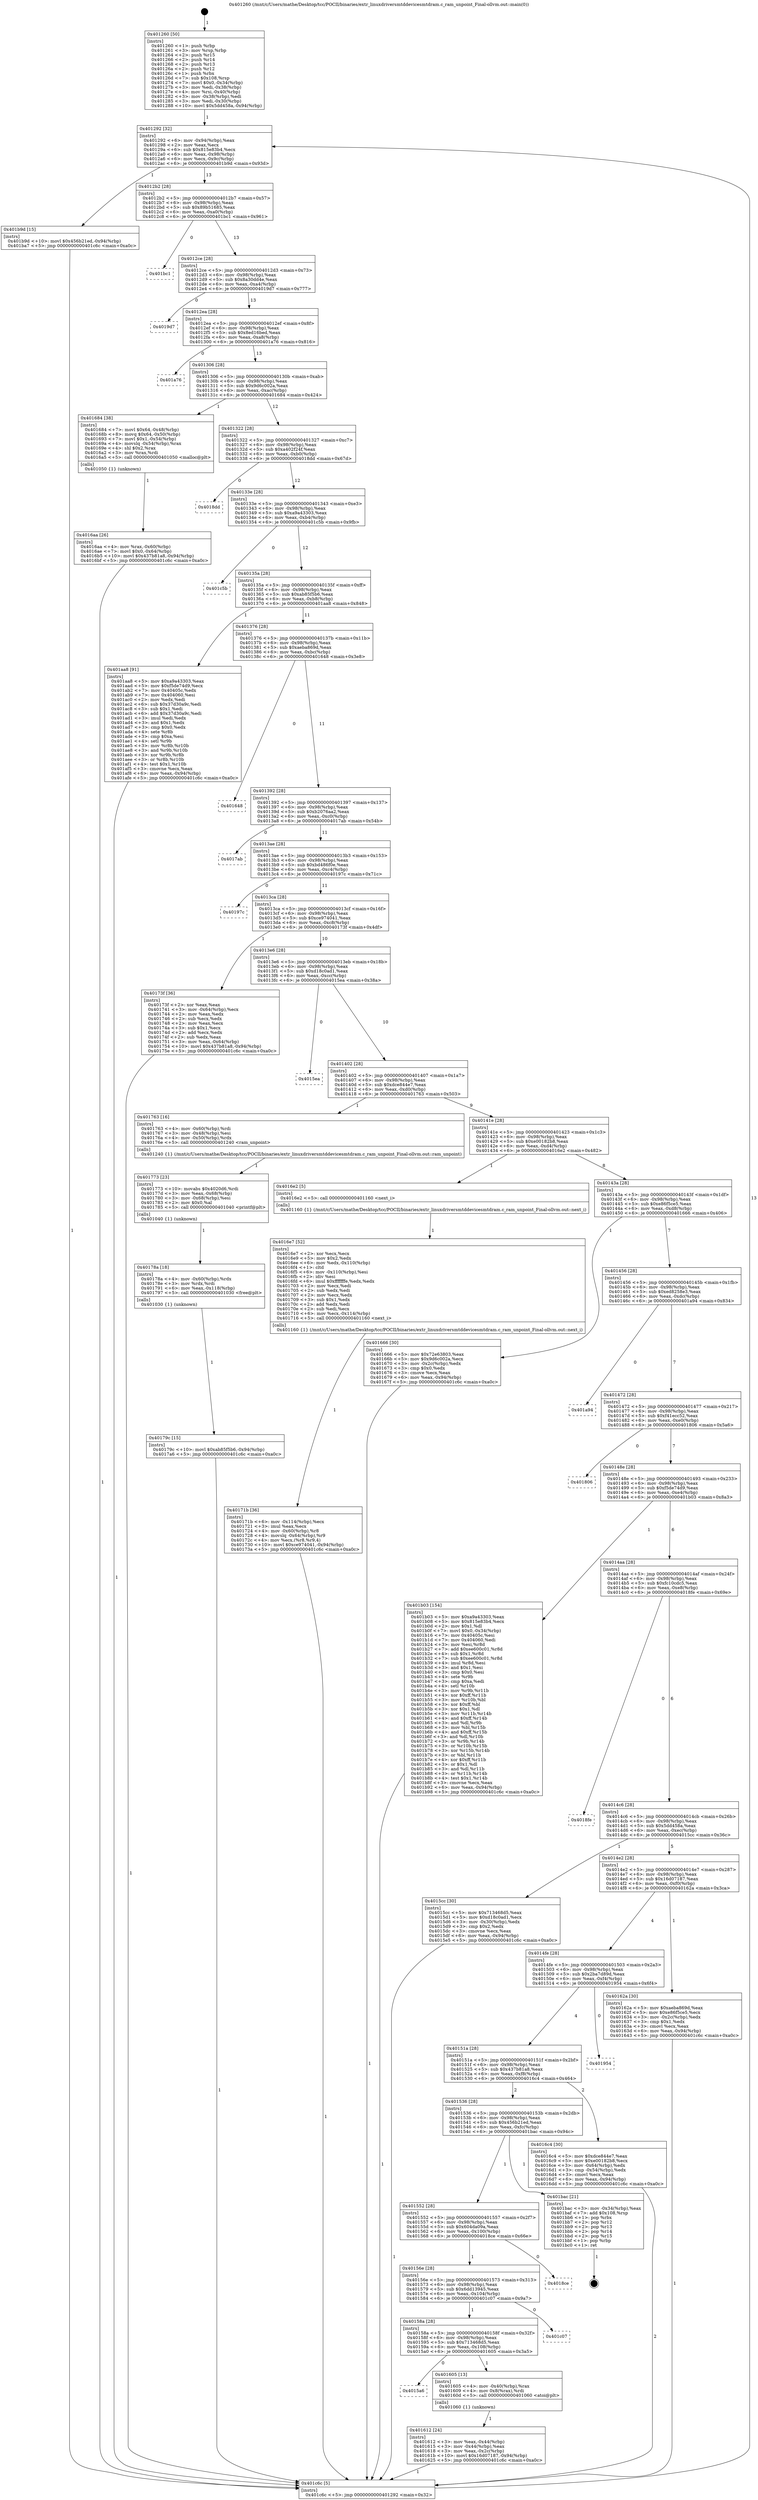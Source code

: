 digraph "0x401260" {
  label = "0x401260 (/mnt/c/Users/mathe/Desktop/tcc/POCII/binaries/extr_linuxdriversmtddevicesmtdram.c_ram_unpoint_Final-ollvm.out::main(0))"
  labelloc = "t"
  node[shape=record]

  Entry [label="",width=0.3,height=0.3,shape=circle,fillcolor=black,style=filled]
  "0x401292" [label="{
     0x401292 [32]\l
     | [instrs]\l
     &nbsp;&nbsp;0x401292 \<+6\>: mov -0x94(%rbp),%eax\l
     &nbsp;&nbsp;0x401298 \<+2\>: mov %eax,%ecx\l
     &nbsp;&nbsp;0x40129a \<+6\>: sub $0x815e83b4,%ecx\l
     &nbsp;&nbsp;0x4012a0 \<+6\>: mov %eax,-0x98(%rbp)\l
     &nbsp;&nbsp;0x4012a6 \<+6\>: mov %ecx,-0x9c(%rbp)\l
     &nbsp;&nbsp;0x4012ac \<+6\>: je 0000000000401b9d \<main+0x93d\>\l
  }"]
  "0x401b9d" [label="{
     0x401b9d [15]\l
     | [instrs]\l
     &nbsp;&nbsp;0x401b9d \<+10\>: movl $0x456b21ed,-0x94(%rbp)\l
     &nbsp;&nbsp;0x401ba7 \<+5\>: jmp 0000000000401c6c \<main+0xa0c\>\l
  }"]
  "0x4012b2" [label="{
     0x4012b2 [28]\l
     | [instrs]\l
     &nbsp;&nbsp;0x4012b2 \<+5\>: jmp 00000000004012b7 \<main+0x57\>\l
     &nbsp;&nbsp;0x4012b7 \<+6\>: mov -0x98(%rbp),%eax\l
     &nbsp;&nbsp;0x4012bd \<+5\>: sub $0x89b51685,%eax\l
     &nbsp;&nbsp;0x4012c2 \<+6\>: mov %eax,-0xa0(%rbp)\l
     &nbsp;&nbsp;0x4012c8 \<+6\>: je 0000000000401bc1 \<main+0x961\>\l
  }"]
  Exit [label="",width=0.3,height=0.3,shape=circle,fillcolor=black,style=filled,peripheries=2]
  "0x401bc1" [label="{
     0x401bc1\l
  }", style=dashed]
  "0x4012ce" [label="{
     0x4012ce [28]\l
     | [instrs]\l
     &nbsp;&nbsp;0x4012ce \<+5\>: jmp 00000000004012d3 \<main+0x73\>\l
     &nbsp;&nbsp;0x4012d3 \<+6\>: mov -0x98(%rbp),%eax\l
     &nbsp;&nbsp;0x4012d9 \<+5\>: sub $0x8a30dd4e,%eax\l
     &nbsp;&nbsp;0x4012de \<+6\>: mov %eax,-0xa4(%rbp)\l
     &nbsp;&nbsp;0x4012e4 \<+6\>: je 00000000004019d7 \<main+0x777\>\l
  }"]
  "0x40179c" [label="{
     0x40179c [15]\l
     | [instrs]\l
     &nbsp;&nbsp;0x40179c \<+10\>: movl $0xab85f5b6,-0x94(%rbp)\l
     &nbsp;&nbsp;0x4017a6 \<+5\>: jmp 0000000000401c6c \<main+0xa0c\>\l
  }"]
  "0x4019d7" [label="{
     0x4019d7\l
  }", style=dashed]
  "0x4012ea" [label="{
     0x4012ea [28]\l
     | [instrs]\l
     &nbsp;&nbsp;0x4012ea \<+5\>: jmp 00000000004012ef \<main+0x8f\>\l
     &nbsp;&nbsp;0x4012ef \<+6\>: mov -0x98(%rbp),%eax\l
     &nbsp;&nbsp;0x4012f5 \<+5\>: sub $0x8ed16bed,%eax\l
     &nbsp;&nbsp;0x4012fa \<+6\>: mov %eax,-0xa8(%rbp)\l
     &nbsp;&nbsp;0x401300 \<+6\>: je 0000000000401a76 \<main+0x816\>\l
  }"]
  "0x40178a" [label="{
     0x40178a [18]\l
     | [instrs]\l
     &nbsp;&nbsp;0x40178a \<+4\>: mov -0x60(%rbp),%rdx\l
     &nbsp;&nbsp;0x40178e \<+3\>: mov %rdx,%rdi\l
     &nbsp;&nbsp;0x401791 \<+6\>: mov %eax,-0x118(%rbp)\l
     &nbsp;&nbsp;0x401797 \<+5\>: call 0000000000401030 \<free@plt\>\l
     | [calls]\l
     &nbsp;&nbsp;0x401030 \{1\} (unknown)\l
  }"]
  "0x401a76" [label="{
     0x401a76\l
  }", style=dashed]
  "0x401306" [label="{
     0x401306 [28]\l
     | [instrs]\l
     &nbsp;&nbsp;0x401306 \<+5\>: jmp 000000000040130b \<main+0xab\>\l
     &nbsp;&nbsp;0x40130b \<+6\>: mov -0x98(%rbp),%eax\l
     &nbsp;&nbsp;0x401311 \<+5\>: sub $0x9d6c002a,%eax\l
     &nbsp;&nbsp;0x401316 \<+6\>: mov %eax,-0xac(%rbp)\l
     &nbsp;&nbsp;0x40131c \<+6\>: je 0000000000401684 \<main+0x424\>\l
  }"]
  "0x401773" [label="{
     0x401773 [23]\l
     | [instrs]\l
     &nbsp;&nbsp;0x401773 \<+10\>: movabs $0x4020d6,%rdi\l
     &nbsp;&nbsp;0x40177d \<+3\>: mov %eax,-0x68(%rbp)\l
     &nbsp;&nbsp;0x401780 \<+3\>: mov -0x68(%rbp),%esi\l
     &nbsp;&nbsp;0x401783 \<+2\>: mov $0x0,%al\l
     &nbsp;&nbsp;0x401785 \<+5\>: call 0000000000401040 \<printf@plt\>\l
     | [calls]\l
     &nbsp;&nbsp;0x401040 \{1\} (unknown)\l
  }"]
  "0x401684" [label="{
     0x401684 [38]\l
     | [instrs]\l
     &nbsp;&nbsp;0x401684 \<+7\>: movl $0x64,-0x48(%rbp)\l
     &nbsp;&nbsp;0x40168b \<+8\>: movq $0x64,-0x50(%rbp)\l
     &nbsp;&nbsp;0x401693 \<+7\>: movl $0x1,-0x54(%rbp)\l
     &nbsp;&nbsp;0x40169a \<+4\>: movslq -0x54(%rbp),%rax\l
     &nbsp;&nbsp;0x40169e \<+4\>: shl $0x2,%rax\l
     &nbsp;&nbsp;0x4016a2 \<+3\>: mov %rax,%rdi\l
     &nbsp;&nbsp;0x4016a5 \<+5\>: call 0000000000401050 \<malloc@plt\>\l
     | [calls]\l
     &nbsp;&nbsp;0x401050 \{1\} (unknown)\l
  }"]
  "0x401322" [label="{
     0x401322 [28]\l
     | [instrs]\l
     &nbsp;&nbsp;0x401322 \<+5\>: jmp 0000000000401327 \<main+0xc7\>\l
     &nbsp;&nbsp;0x401327 \<+6\>: mov -0x98(%rbp),%eax\l
     &nbsp;&nbsp;0x40132d \<+5\>: sub $0xa402f24f,%eax\l
     &nbsp;&nbsp;0x401332 \<+6\>: mov %eax,-0xb0(%rbp)\l
     &nbsp;&nbsp;0x401338 \<+6\>: je 00000000004018dd \<main+0x67d\>\l
  }"]
  "0x40171b" [label="{
     0x40171b [36]\l
     | [instrs]\l
     &nbsp;&nbsp;0x40171b \<+6\>: mov -0x114(%rbp),%ecx\l
     &nbsp;&nbsp;0x401721 \<+3\>: imul %eax,%ecx\l
     &nbsp;&nbsp;0x401724 \<+4\>: mov -0x60(%rbp),%r8\l
     &nbsp;&nbsp;0x401728 \<+4\>: movslq -0x64(%rbp),%r9\l
     &nbsp;&nbsp;0x40172c \<+4\>: mov %ecx,(%r8,%r9,4)\l
     &nbsp;&nbsp;0x401730 \<+10\>: movl $0xce974041,-0x94(%rbp)\l
     &nbsp;&nbsp;0x40173a \<+5\>: jmp 0000000000401c6c \<main+0xa0c\>\l
  }"]
  "0x4018dd" [label="{
     0x4018dd\l
  }", style=dashed]
  "0x40133e" [label="{
     0x40133e [28]\l
     | [instrs]\l
     &nbsp;&nbsp;0x40133e \<+5\>: jmp 0000000000401343 \<main+0xe3\>\l
     &nbsp;&nbsp;0x401343 \<+6\>: mov -0x98(%rbp),%eax\l
     &nbsp;&nbsp;0x401349 \<+5\>: sub $0xa9a43303,%eax\l
     &nbsp;&nbsp;0x40134e \<+6\>: mov %eax,-0xb4(%rbp)\l
     &nbsp;&nbsp;0x401354 \<+6\>: je 0000000000401c5b \<main+0x9fb\>\l
  }"]
  "0x4016e7" [label="{
     0x4016e7 [52]\l
     | [instrs]\l
     &nbsp;&nbsp;0x4016e7 \<+2\>: xor %ecx,%ecx\l
     &nbsp;&nbsp;0x4016e9 \<+5\>: mov $0x2,%edx\l
     &nbsp;&nbsp;0x4016ee \<+6\>: mov %edx,-0x110(%rbp)\l
     &nbsp;&nbsp;0x4016f4 \<+1\>: cltd\l
     &nbsp;&nbsp;0x4016f5 \<+6\>: mov -0x110(%rbp),%esi\l
     &nbsp;&nbsp;0x4016fb \<+2\>: idiv %esi\l
     &nbsp;&nbsp;0x4016fd \<+6\>: imul $0xfffffffe,%edx,%edx\l
     &nbsp;&nbsp;0x401703 \<+2\>: mov %ecx,%edi\l
     &nbsp;&nbsp;0x401705 \<+2\>: sub %edx,%edi\l
     &nbsp;&nbsp;0x401707 \<+2\>: mov %ecx,%edx\l
     &nbsp;&nbsp;0x401709 \<+3\>: sub $0x1,%edx\l
     &nbsp;&nbsp;0x40170c \<+2\>: add %edx,%edi\l
     &nbsp;&nbsp;0x40170e \<+2\>: sub %edi,%ecx\l
     &nbsp;&nbsp;0x401710 \<+6\>: mov %ecx,-0x114(%rbp)\l
     &nbsp;&nbsp;0x401716 \<+5\>: call 0000000000401160 \<next_i\>\l
     | [calls]\l
     &nbsp;&nbsp;0x401160 \{1\} (/mnt/c/Users/mathe/Desktop/tcc/POCII/binaries/extr_linuxdriversmtddevicesmtdram.c_ram_unpoint_Final-ollvm.out::next_i)\l
  }"]
  "0x401c5b" [label="{
     0x401c5b\l
  }", style=dashed]
  "0x40135a" [label="{
     0x40135a [28]\l
     | [instrs]\l
     &nbsp;&nbsp;0x40135a \<+5\>: jmp 000000000040135f \<main+0xff\>\l
     &nbsp;&nbsp;0x40135f \<+6\>: mov -0x98(%rbp),%eax\l
     &nbsp;&nbsp;0x401365 \<+5\>: sub $0xab85f5b6,%eax\l
     &nbsp;&nbsp;0x40136a \<+6\>: mov %eax,-0xb8(%rbp)\l
     &nbsp;&nbsp;0x401370 \<+6\>: je 0000000000401aa8 \<main+0x848\>\l
  }"]
  "0x4016aa" [label="{
     0x4016aa [26]\l
     | [instrs]\l
     &nbsp;&nbsp;0x4016aa \<+4\>: mov %rax,-0x60(%rbp)\l
     &nbsp;&nbsp;0x4016ae \<+7\>: movl $0x0,-0x64(%rbp)\l
     &nbsp;&nbsp;0x4016b5 \<+10\>: movl $0x437b81a8,-0x94(%rbp)\l
     &nbsp;&nbsp;0x4016bf \<+5\>: jmp 0000000000401c6c \<main+0xa0c\>\l
  }"]
  "0x401aa8" [label="{
     0x401aa8 [91]\l
     | [instrs]\l
     &nbsp;&nbsp;0x401aa8 \<+5\>: mov $0xa9a43303,%eax\l
     &nbsp;&nbsp;0x401aad \<+5\>: mov $0xf5de74d9,%ecx\l
     &nbsp;&nbsp;0x401ab2 \<+7\>: mov 0x40405c,%edx\l
     &nbsp;&nbsp;0x401ab9 \<+7\>: mov 0x404060,%esi\l
     &nbsp;&nbsp;0x401ac0 \<+2\>: mov %edx,%edi\l
     &nbsp;&nbsp;0x401ac2 \<+6\>: sub $0x37d30a9c,%edi\l
     &nbsp;&nbsp;0x401ac8 \<+3\>: sub $0x1,%edi\l
     &nbsp;&nbsp;0x401acb \<+6\>: add $0x37d30a9c,%edi\l
     &nbsp;&nbsp;0x401ad1 \<+3\>: imul %edi,%edx\l
     &nbsp;&nbsp;0x401ad4 \<+3\>: and $0x1,%edx\l
     &nbsp;&nbsp;0x401ad7 \<+3\>: cmp $0x0,%edx\l
     &nbsp;&nbsp;0x401ada \<+4\>: sete %r8b\l
     &nbsp;&nbsp;0x401ade \<+3\>: cmp $0xa,%esi\l
     &nbsp;&nbsp;0x401ae1 \<+4\>: setl %r9b\l
     &nbsp;&nbsp;0x401ae5 \<+3\>: mov %r8b,%r10b\l
     &nbsp;&nbsp;0x401ae8 \<+3\>: and %r9b,%r10b\l
     &nbsp;&nbsp;0x401aeb \<+3\>: xor %r9b,%r8b\l
     &nbsp;&nbsp;0x401aee \<+3\>: or %r8b,%r10b\l
     &nbsp;&nbsp;0x401af1 \<+4\>: test $0x1,%r10b\l
     &nbsp;&nbsp;0x401af5 \<+3\>: cmovne %ecx,%eax\l
     &nbsp;&nbsp;0x401af8 \<+6\>: mov %eax,-0x94(%rbp)\l
     &nbsp;&nbsp;0x401afe \<+5\>: jmp 0000000000401c6c \<main+0xa0c\>\l
  }"]
  "0x401376" [label="{
     0x401376 [28]\l
     | [instrs]\l
     &nbsp;&nbsp;0x401376 \<+5\>: jmp 000000000040137b \<main+0x11b\>\l
     &nbsp;&nbsp;0x40137b \<+6\>: mov -0x98(%rbp),%eax\l
     &nbsp;&nbsp;0x401381 \<+5\>: sub $0xaeba869d,%eax\l
     &nbsp;&nbsp;0x401386 \<+6\>: mov %eax,-0xbc(%rbp)\l
     &nbsp;&nbsp;0x40138c \<+6\>: je 0000000000401648 \<main+0x3e8\>\l
  }"]
  "0x401612" [label="{
     0x401612 [24]\l
     | [instrs]\l
     &nbsp;&nbsp;0x401612 \<+3\>: mov %eax,-0x44(%rbp)\l
     &nbsp;&nbsp;0x401615 \<+3\>: mov -0x44(%rbp),%eax\l
     &nbsp;&nbsp;0x401618 \<+3\>: mov %eax,-0x2c(%rbp)\l
     &nbsp;&nbsp;0x40161b \<+10\>: movl $0x16d07187,-0x94(%rbp)\l
     &nbsp;&nbsp;0x401625 \<+5\>: jmp 0000000000401c6c \<main+0xa0c\>\l
  }"]
  "0x401648" [label="{
     0x401648\l
  }", style=dashed]
  "0x401392" [label="{
     0x401392 [28]\l
     | [instrs]\l
     &nbsp;&nbsp;0x401392 \<+5\>: jmp 0000000000401397 \<main+0x137\>\l
     &nbsp;&nbsp;0x401397 \<+6\>: mov -0x98(%rbp),%eax\l
     &nbsp;&nbsp;0x40139d \<+5\>: sub $0xb2076aa2,%eax\l
     &nbsp;&nbsp;0x4013a2 \<+6\>: mov %eax,-0xc0(%rbp)\l
     &nbsp;&nbsp;0x4013a8 \<+6\>: je 00000000004017ab \<main+0x54b\>\l
  }"]
  "0x4015a6" [label="{
     0x4015a6\l
  }", style=dashed]
  "0x4017ab" [label="{
     0x4017ab\l
  }", style=dashed]
  "0x4013ae" [label="{
     0x4013ae [28]\l
     | [instrs]\l
     &nbsp;&nbsp;0x4013ae \<+5\>: jmp 00000000004013b3 \<main+0x153\>\l
     &nbsp;&nbsp;0x4013b3 \<+6\>: mov -0x98(%rbp),%eax\l
     &nbsp;&nbsp;0x4013b9 \<+5\>: sub $0xbd486f0e,%eax\l
     &nbsp;&nbsp;0x4013be \<+6\>: mov %eax,-0xc4(%rbp)\l
     &nbsp;&nbsp;0x4013c4 \<+6\>: je 000000000040197c \<main+0x71c\>\l
  }"]
  "0x401605" [label="{
     0x401605 [13]\l
     | [instrs]\l
     &nbsp;&nbsp;0x401605 \<+4\>: mov -0x40(%rbp),%rax\l
     &nbsp;&nbsp;0x401609 \<+4\>: mov 0x8(%rax),%rdi\l
     &nbsp;&nbsp;0x40160d \<+5\>: call 0000000000401060 \<atoi@plt\>\l
     | [calls]\l
     &nbsp;&nbsp;0x401060 \{1\} (unknown)\l
  }"]
  "0x40197c" [label="{
     0x40197c\l
  }", style=dashed]
  "0x4013ca" [label="{
     0x4013ca [28]\l
     | [instrs]\l
     &nbsp;&nbsp;0x4013ca \<+5\>: jmp 00000000004013cf \<main+0x16f\>\l
     &nbsp;&nbsp;0x4013cf \<+6\>: mov -0x98(%rbp),%eax\l
     &nbsp;&nbsp;0x4013d5 \<+5\>: sub $0xce974041,%eax\l
     &nbsp;&nbsp;0x4013da \<+6\>: mov %eax,-0xc8(%rbp)\l
     &nbsp;&nbsp;0x4013e0 \<+6\>: je 000000000040173f \<main+0x4df\>\l
  }"]
  "0x40158a" [label="{
     0x40158a [28]\l
     | [instrs]\l
     &nbsp;&nbsp;0x40158a \<+5\>: jmp 000000000040158f \<main+0x32f\>\l
     &nbsp;&nbsp;0x40158f \<+6\>: mov -0x98(%rbp),%eax\l
     &nbsp;&nbsp;0x401595 \<+5\>: sub $0x713468d5,%eax\l
     &nbsp;&nbsp;0x40159a \<+6\>: mov %eax,-0x108(%rbp)\l
     &nbsp;&nbsp;0x4015a0 \<+6\>: je 0000000000401605 \<main+0x3a5\>\l
  }"]
  "0x40173f" [label="{
     0x40173f [36]\l
     | [instrs]\l
     &nbsp;&nbsp;0x40173f \<+2\>: xor %eax,%eax\l
     &nbsp;&nbsp;0x401741 \<+3\>: mov -0x64(%rbp),%ecx\l
     &nbsp;&nbsp;0x401744 \<+2\>: mov %eax,%edx\l
     &nbsp;&nbsp;0x401746 \<+2\>: sub %ecx,%edx\l
     &nbsp;&nbsp;0x401748 \<+2\>: mov %eax,%ecx\l
     &nbsp;&nbsp;0x40174a \<+3\>: sub $0x1,%ecx\l
     &nbsp;&nbsp;0x40174d \<+2\>: add %ecx,%edx\l
     &nbsp;&nbsp;0x40174f \<+2\>: sub %edx,%eax\l
     &nbsp;&nbsp;0x401751 \<+3\>: mov %eax,-0x64(%rbp)\l
     &nbsp;&nbsp;0x401754 \<+10\>: movl $0x437b81a8,-0x94(%rbp)\l
     &nbsp;&nbsp;0x40175e \<+5\>: jmp 0000000000401c6c \<main+0xa0c\>\l
  }"]
  "0x4013e6" [label="{
     0x4013e6 [28]\l
     | [instrs]\l
     &nbsp;&nbsp;0x4013e6 \<+5\>: jmp 00000000004013eb \<main+0x18b\>\l
     &nbsp;&nbsp;0x4013eb \<+6\>: mov -0x98(%rbp),%eax\l
     &nbsp;&nbsp;0x4013f1 \<+5\>: sub $0xd18c0ad1,%eax\l
     &nbsp;&nbsp;0x4013f6 \<+6\>: mov %eax,-0xcc(%rbp)\l
     &nbsp;&nbsp;0x4013fc \<+6\>: je 00000000004015ea \<main+0x38a\>\l
  }"]
  "0x401c07" [label="{
     0x401c07\l
  }", style=dashed]
  "0x4015ea" [label="{
     0x4015ea\l
  }", style=dashed]
  "0x401402" [label="{
     0x401402 [28]\l
     | [instrs]\l
     &nbsp;&nbsp;0x401402 \<+5\>: jmp 0000000000401407 \<main+0x1a7\>\l
     &nbsp;&nbsp;0x401407 \<+6\>: mov -0x98(%rbp),%eax\l
     &nbsp;&nbsp;0x40140d \<+5\>: sub $0xdce844e7,%eax\l
     &nbsp;&nbsp;0x401412 \<+6\>: mov %eax,-0xd0(%rbp)\l
     &nbsp;&nbsp;0x401418 \<+6\>: je 0000000000401763 \<main+0x503\>\l
  }"]
  "0x40156e" [label="{
     0x40156e [28]\l
     | [instrs]\l
     &nbsp;&nbsp;0x40156e \<+5\>: jmp 0000000000401573 \<main+0x313\>\l
     &nbsp;&nbsp;0x401573 \<+6\>: mov -0x98(%rbp),%eax\l
     &nbsp;&nbsp;0x401579 \<+5\>: sub $0x6dd13945,%eax\l
     &nbsp;&nbsp;0x40157e \<+6\>: mov %eax,-0x104(%rbp)\l
     &nbsp;&nbsp;0x401584 \<+6\>: je 0000000000401c07 \<main+0x9a7\>\l
  }"]
  "0x401763" [label="{
     0x401763 [16]\l
     | [instrs]\l
     &nbsp;&nbsp;0x401763 \<+4\>: mov -0x60(%rbp),%rdi\l
     &nbsp;&nbsp;0x401767 \<+3\>: mov -0x48(%rbp),%esi\l
     &nbsp;&nbsp;0x40176a \<+4\>: mov -0x50(%rbp),%rdx\l
     &nbsp;&nbsp;0x40176e \<+5\>: call 0000000000401240 \<ram_unpoint\>\l
     | [calls]\l
     &nbsp;&nbsp;0x401240 \{1\} (/mnt/c/Users/mathe/Desktop/tcc/POCII/binaries/extr_linuxdriversmtddevicesmtdram.c_ram_unpoint_Final-ollvm.out::ram_unpoint)\l
  }"]
  "0x40141e" [label="{
     0x40141e [28]\l
     | [instrs]\l
     &nbsp;&nbsp;0x40141e \<+5\>: jmp 0000000000401423 \<main+0x1c3\>\l
     &nbsp;&nbsp;0x401423 \<+6\>: mov -0x98(%rbp),%eax\l
     &nbsp;&nbsp;0x401429 \<+5\>: sub $0xe00182b8,%eax\l
     &nbsp;&nbsp;0x40142e \<+6\>: mov %eax,-0xd4(%rbp)\l
     &nbsp;&nbsp;0x401434 \<+6\>: je 00000000004016e2 \<main+0x482\>\l
  }"]
  "0x4018ce" [label="{
     0x4018ce\l
  }", style=dashed]
  "0x4016e2" [label="{
     0x4016e2 [5]\l
     | [instrs]\l
     &nbsp;&nbsp;0x4016e2 \<+5\>: call 0000000000401160 \<next_i\>\l
     | [calls]\l
     &nbsp;&nbsp;0x401160 \{1\} (/mnt/c/Users/mathe/Desktop/tcc/POCII/binaries/extr_linuxdriversmtddevicesmtdram.c_ram_unpoint_Final-ollvm.out::next_i)\l
  }"]
  "0x40143a" [label="{
     0x40143a [28]\l
     | [instrs]\l
     &nbsp;&nbsp;0x40143a \<+5\>: jmp 000000000040143f \<main+0x1df\>\l
     &nbsp;&nbsp;0x40143f \<+6\>: mov -0x98(%rbp),%eax\l
     &nbsp;&nbsp;0x401445 \<+5\>: sub $0xe86f5ce5,%eax\l
     &nbsp;&nbsp;0x40144a \<+6\>: mov %eax,-0xd8(%rbp)\l
     &nbsp;&nbsp;0x401450 \<+6\>: je 0000000000401666 \<main+0x406\>\l
  }"]
  "0x401552" [label="{
     0x401552 [28]\l
     | [instrs]\l
     &nbsp;&nbsp;0x401552 \<+5\>: jmp 0000000000401557 \<main+0x2f7\>\l
     &nbsp;&nbsp;0x401557 \<+6\>: mov -0x98(%rbp),%eax\l
     &nbsp;&nbsp;0x40155d \<+5\>: sub $0x604da09a,%eax\l
     &nbsp;&nbsp;0x401562 \<+6\>: mov %eax,-0x100(%rbp)\l
     &nbsp;&nbsp;0x401568 \<+6\>: je 00000000004018ce \<main+0x66e\>\l
  }"]
  "0x401666" [label="{
     0x401666 [30]\l
     | [instrs]\l
     &nbsp;&nbsp;0x401666 \<+5\>: mov $0x72e63803,%eax\l
     &nbsp;&nbsp;0x40166b \<+5\>: mov $0x9d6c002a,%ecx\l
     &nbsp;&nbsp;0x401670 \<+3\>: mov -0x2c(%rbp),%edx\l
     &nbsp;&nbsp;0x401673 \<+3\>: cmp $0x0,%edx\l
     &nbsp;&nbsp;0x401676 \<+3\>: cmove %ecx,%eax\l
     &nbsp;&nbsp;0x401679 \<+6\>: mov %eax,-0x94(%rbp)\l
     &nbsp;&nbsp;0x40167f \<+5\>: jmp 0000000000401c6c \<main+0xa0c\>\l
  }"]
  "0x401456" [label="{
     0x401456 [28]\l
     | [instrs]\l
     &nbsp;&nbsp;0x401456 \<+5\>: jmp 000000000040145b \<main+0x1fb\>\l
     &nbsp;&nbsp;0x40145b \<+6\>: mov -0x98(%rbp),%eax\l
     &nbsp;&nbsp;0x401461 \<+5\>: sub $0xed8258e3,%eax\l
     &nbsp;&nbsp;0x401466 \<+6\>: mov %eax,-0xdc(%rbp)\l
     &nbsp;&nbsp;0x40146c \<+6\>: je 0000000000401a94 \<main+0x834\>\l
  }"]
  "0x401bac" [label="{
     0x401bac [21]\l
     | [instrs]\l
     &nbsp;&nbsp;0x401bac \<+3\>: mov -0x34(%rbp),%eax\l
     &nbsp;&nbsp;0x401baf \<+7\>: add $0x108,%rsp\l
     &nbsp;&nbsp;0x401bb6 \<+1\>: pop %rbx\l
     &nbsp;&nbsp;0x401bb7 \<+2\>: pop %r12\l
     &nbsp;&nbsp;0x401bb9 \<+2\>: pop %r13\l
     &nbsp;&nbsp;0x401bbb \<+2\>: pop %r14\l
     &nbsp;&nbsp;0x401bbd \<+2\>: pop %r15\l
     &nbsp;&nbsp;0x401bbf \<+1\>: pop %rbp\l
     &nbsp;&nbsp;0x401bc0 \<+1\>: ret\l
  }"]
  "0x401a94" [label="{
     0x401a94\l
  }", style=dashed]
  "0x401472" [label="{
     0x401472 [28]\l
     | [instrs]\l
     &nbsp;&nbsp;0x401472 \<+5\>: jmp 0000000000401477 \<main+0x217\>\l
     &nbsp;&nbsp;0x401477 \<+6\>: mov -0x98(%rbp),%eax\l
     &nbsp;&nbsp;0x40147d \<+5\>: sub $0xf41ecc52,%eax\l
     &nbsp;&nbsp;0x401482 \<+6\>: mov %eax,-0xe0(%rbp)\l
     &nbsp;&nbsp;0x401488 \<+6\>: je 0000000000401806 \<main+0x5a6\>\l
  }"]
  "0x401536" [label="{
     0x401536 [28]\l
     | [instrs]\l
     &nbsp;&nbsp;0x401536 \<+5\>: jmp 000000000040153b \<main+0x2db\>\l
     &nbsp;&nbsp;0x40153b \<+6\>: mov -0x98(%rbp),%eax\l
     &nbsp;&nbsp;0x401541 \<+5\>: sub $0x456b21ed,%eax\l
     &nbsp;&nbsp;0x401546 \<+6\>: mov %eax,-0xfc(%rbp)\l
     &nbsp;&nbsp;0x40154c \<+6\>: je 0000000000401bac \<main+0x94c\>\l
  }"]
  "0x401806" [label="{
     0x401806\l
  }", style=dashed]
  "0x40148e" [label="{
     0x40148e [28]\l
     | [instrs]\l
     &nbsp;&nbsp;0x40148e \<+5\>: jmp 0000000000401493 \<main+0x233\>\l
     &nbsp;&nbsp;0x401493 \<+6\>: mov -0x98(%rbp),%eax\l
     &nbsp;&nbsp;0x401499 \<+5\>: sub $0xf5de74d9,%eax\l
     &nbsp;&nbsp;0x40149e \<+6\>: mov %eax,-0xe4(%rbp)\l
     &nbsp;&nbsp;0x4014a4 \<+6\>: je 0000000000401b03 \<main+0x8a3\>\l
  }"]
  "0x4016c4" [label="{
     0x4016c4 [30]\l
     | [instrs]\l
     &nbsp;&nbsp;0x4016c4 \<+5\>: mov $0xdce844e7,%eax\l
     &nbsp;&nbsp;0x4016c9 \<+5\>: mov $0xe00182b8,%ecx\l
     &nbsp;&nbsp;0x4016ce \<+3\>: mov -0x64(%rbp),%edx\l
     &nbsp;&nbsp;0x4016d1 \<+3\>: cmp -0x54(%rbp),%edx\l
     &nbsp;&nbsp;0x4016d4 \<+3\>: cmovl %ecx,%eax\l
     &nbsp;&nbsp;0x4016d7 \<+6\>: mov %eax,-0x94(%rbp)\l
     &nbsp;&nbsp;0x4016dd \<+5\>: jmp 0000000000401c6c \<main+0xa0c\>\l
  }"]
  "0x401b03" [label="{
     0x401b03 [154]\l
     | [instrs]\l
     &nbsp;&nbsp;0x401b03 \<+5\>: mov $0xa9a43303,%eax\l
     &nbsp;&nbsp;0x401b08 \<+5\>: mov $0x815e83b4,%ecx\l
     &nbsp;&nbsp;0x401b0d \<+2\>: mov $0x1,%dl\l
     &nbsp;&nbsp;0x401b0f \<+7\>: movl $0x0,-0x34(%rbp)\l
     &nbsp;&nbsp;0x401b16 \<+7\>: mov 0x40405c,%esi\l
     &nbsp;&nbsp;0x401b1d \<+7\>: mov 0x404060,%edi\l
     &nbsp;&nbsp;0x401b24 \<+3\>: mov %esi,%r8d\l
     &nbsp;&nbsp;0x401b27 \<+7\>: add $0xee600c01,%r8d\l
     &nbsp;&nbsp;0x401b2e \<+4\>: sub $0x1,%r8d\l
     &nbsp;&nbsp;0x401b32 \<+7\>: sub $0xee600c01,%r8d\l
     &nbsp;&nbsp;0x401b39 \<+4\>: imul %r8d,%esi\l
     &nbsp;&nbsp;0x401b3d \<+3\>: and $0x1,%esi\l
     &nbsp;&nbsp;0x401b40 \<+3\>: cmp $0x0,%esi\l
     &nbsp;&nbsp;0x401b43 \<+4\>: sete %r9b\l
     &nbsp;&nbsp;0x401b47 \<+3\>: cmp $0xa,%edi\l
     &nbsp;&nbsp;0x401b4a \<+4\>: setl %r10b\l
     &nbsp;&nbsp;0x401b4e \<+3\>: mov %r9b,%r11b\l
     &nbsp;&nbsp;0x401b51 \<+4\>: xor $0xff,%r11b\l
     &nbsp;&nbsp;0x401b55 \<+3\>: mov %r10b,%bl\l
     &nbsp;&nbsp;0x401b58 \<+3\>: xor $0xff,%bl\l
     &nbsp;&nbsp;0x401b5b \<+3\>: xor $0x1,%dl\l
     &nbsp;&nbsp;0x401b5e \<+3\>: mov %r11b,%r14b\l
     &nbsp;&nbsp;0x401b61 \<+4\>: and $0xff,%r14b\l
     &nbsp;&nbsp;0x401b65 \<+3\>: and %dl,%r9b\l
     &nbsp;&nbsp;0x401b68 \<+3\>: mov %bl,%r15b\l
     &nbsp;&nbsp;0x401b6b \<+4\>: and $0xff,%r15b\l
     &nbsp;&nbsp;0x401b6f \<+3\>: and %dl,%r10b\l
     &nbsp;&nbsp;0x401b72 \<+3\>: or %r9b,%r14b\l
     &nbsp;&nbsp;0x401b75 \<+3\>: or %r10b,%r15b\l
     &nbsp;&nbsp;0x401b78 \<+3\>: xor %r15b,%r14b\l
     &nbsp;&nbsp;0x401b7b \<+3\>: or %bl,%r11b\l
     &nbsp;&nbsp;0x401b7e \<+4\>: xor $0xff,%r11b\l
     &nbsp;&nbsp;0x401b82 \<+3\>: or $0x1,%dl\l
     &nbsp;&nbsp;0x401b85 \<+3\>: and %dl,%r11b\l
     &nbsp;&nbsp;0x401b88 \<+3\>: or %r11b,%r14b\l
     &nbsp;&nbsp;0x401b8b \<+4\>: test $0x1,%r14b\l
     &nbsp;&nbsp;0x401b8f \<+3\>: cmovne %ecx,%eax\l
     &nbsp;&nbsp;0x401b92 \<+6\>: mov %eax,-0x94(%rbp)\l
     &nbsp;&nbsp;0x401b98 \<+5\>: jmp 0000000000401c6c \<main+0xa0c\>\l
  }"]
  "0x4014aa" [label="{
     0x4014aa [28]\l
     | [instrs]\l
     &nbsp;&nbsp;0x4014aa \<+5\>: jmp 00000000004014af \<main+0x24f\>\l
     &nbsp;&nbsp;0x4014af \<+6\>: mov -0x98(%rbp),%eax\l
     &nbsp;&nbsp;0x4014b5 \<+5\>: sub $0xfc10cdc5,%eax\l
     &nbsp;&nbsp;0x4014ba \<+6\>: mov %eax,-0xe8(%rbp)\l
     &nbsp;&nbsp;0x4014c0 \<+6\>: je 00000000004018fe \<main+0x69e\>\l
  }"]
  "0x40151a" [label="{
     0x40151a [28]\l
     | [instrs]\l
     &nbsp;&nbsp;0x40151a \<+5\>: jmp 000000000040151f \<main+0x2bf\>\l
     &nbsp;&nbsp;0x40151f \<+6\>: mov -0x98(%rbp),%eax\l
     &nbsp;&nbsp;0x401525 \<+5\>: sub $0x437b81a8,%eax\l
     &nbsp;&nbsp;0x40152a \<+6\>: mov %eax,-0xf8(%rbp)\l
     &nbsp;&nbsp;0x401530 \<+6\>: je 00000000004016c4 \<main+0x464\>\l
  }"]
  "0x4018fe" [label="{
     0x4018fe\l
  }", style=dashed]
  "0x4014c6" [label="{
     0x4014c6 [28]\l
     | [instrs]\l
     &nbsp;&nbsp;0x4014c6 \<+5\>: jmp 00000000004014cb \<main+0x26b\>\l
     &nbsp;&nbsp;0x4014cb \<+6\>: mov -0x98(%rbp),%eax\l
     &nbsp;&nbsp;0x4014d1 \<+5\>: sub $0x5dd458a,%eax\l
     &nbsp;&nbsp;0x4014d6 \<+6\>: mov %eax,-0xec(%rbp)\l
     &nbsp;&nbsp;0x4014dc \<+6\>: je 00000000004015cc \<main+0x36c\>\l
  }"]
  "0x401954" [label="{
     0x401954\l
  }", style=dashed]
  "0x4015cc" [label="{
     0x4015cc [30]\l
     | [instrs]\l
     &nbsp;&nbsp;0x4015cc \<+5\>: mov $0x713468d5,%eax\l
     &nbsp;&nbsp;0x4015d1 \<+5\>: mov $0xd18c0ad1,%ecx\l
     &nbsp;&nbsp;0x4015d6 \<+3\>: mov -0x30(%rbp),%edx\l
     &nbsp;&nbsp;0x4015d9 \<+3\>: cmp $0x2,%edx\l
     &nbsp;&nbsp;0x4015dc \<+3\>: cmovne %ecx,%eax\l
     &nbsp;&nbsp;0x4015df \<+6\>: mov %eax,-0x94(%rbp)\l
     &nbsp;&nbsp;0x4015e5 \<+5\>: jmp 0000000000401c6c \<main+0xa0c\>\l
  }"]
  "0x4014e2" [label="{
     0x4014e2 [28]\l
     | [instrs]\l
     &nbsp;&nbsp;0x4014e2 \<+5\>: jmp 00000000004014e7 \<main+0x287\>\l
     &nbsp;&nbsp;0x4014e7 \<+6\>: mov -0x98(%rbp),%eax\l
     &nbsp;&nbsp;0x4014ed \<+5\>: sub $0x16d07187,%eax\l
     &nbsp;&nbsp;0x4014f2 \<+6\>: mov %eax,-0xf0(%rbp)\l
     &nbsp;&nbsp;0x4014f8 \<+6\>: je 000000000040162a \<main+0x3ca\>\l
  }"]
  "0x401c6c" [label="{
     0x401c6c [5]\l
     | [instrs]\l
     &nbsp;&nbsp;0x401c6c \<+5\>: jmp 0000000000401292 \<main+0x32\>\l
  }"]
  "0x401260" [label="{
     0x401260 [50]\l
     | [instrs]\l
     &nbsp;&nbsp;0x401260 \<+1\>: push %rbp\l
     &nbsp;&nbsp;0x401261 \<+3\>: mov %rsp,%rbp\l
     &nbsp;&nbsp;0x401264 \<+2\>: push %r15\l
     &nbsp;&nbsp;0x401266 \<+2\>: push %r14\l
     &nbsp;&nbsp;0x401268 \<+2\>: push %r13\l
     &nbsp;&nbsp;0x40126a \<+2\>: push %r12\l
     &nbsp;&nbsp;0x40126c \<+1\>: push %rbx\l
     &nbsp;&nbsp;0x40126d \<+7\>: sub $0x108,%rsp\l
     &nbsp;&nbsp;0x401274 \<+7\>: movl $0x0,-0x34(%rbp)\l
     &nbsp;&nbsp;0x40127b \<+3\>: mov %edi,-0x38(%rbp)\l
     &nbsp;&nbsp;0x40127e \<+4\>: mov %rsi,-0x40(%rbp)\l
     &nbsp;&nbsp;0x401282 \<+3\>: mov -0x38(%rbp),%edi\l
     &nbsp;&nbsp;0x401285 \<+3\>: mov %edi,-0x30(%rbp)\l
     &nbsp;&nbsp;0x401288 \<+10\>: movl $0x5dd458a,-0x94(%rbp)\l
  }"]
  "0x4014fe" [label="{
     0x4014fe [28]\l
     | [instrs]\l
     &nbsp;&nbsp;0x4014fe \<+5\>: jmp 0000000000401503 \<main+0x2a3\>\l
     &nbsp;&nbsp;0x401503 \<+6\>: mov -0x98(%rbp),%eax\l
     &nbsp;&nbsp;0x401509 \<+5\>: sub $0x2ba7d89d,%eax\l
     &nbsp;&nbsp;0x40150e \<+6\>: mov %eax,-0xf4(%rbp)\l
     &nbsp;&nbsp;0x401514 \<+6\>: je 0000000000401954 \<main+0x6f4\>\l
  }"]
  "0x40162a" [label="{
     0x40162a [30]\l
     | [instrs]\l
     &nbsp;&nbsp;0x40162a \<+5\>: mov $0xaeba869d,%eax\l
     &nbsp;&nbsp;0x40162f \<+5\>: mov $0xe86f5ce5,%ecx\l
     &nbsp;&nbsp;0x401634 \<+3\>: mov -0x2c(%rbp),%edx\l
     &nbsp;&nbsp;0x401637 \<+3\>: cmp $0x1,%edx\l
     &nbsp;&nbsp;0x40163a \<+3\>: cmovl %ecx,%eax\l
     &nbsp;&nbsp;0x40163d \<+6\>: mov %eax,-0x94(%rbp)\l
     &nbsp;&nbsp;0x401643 \<+5\>: jmp 0000000000401c6c \<main+0xa0c\>\l
  }"]
  Entry -> "0x401260" [label=" 1"]
  "0x401292" -> "0x401b9d" [label=" 1"]
  "0x401292" -> "0x4012b2" [label=" 13"]
  "0x401bac" -> Exit [label=" 1"]
  "0x4012b2" -> "0x401bc1" [label=" 0"]
  "0x4012b2" -> "0x4012ce" [label=" 13"]
  "0x401b9d" -> "0x401c6c" [label=" 1"]
  "0x4012ce" -> "0x4019d7" [label=" 0"]
  "0x4012ce" -> "0x4012ea" [label=" 13"]
  "0x401b03" -> "0x401c6c" [label=" 1"]
  "0x4012ea" -> "0x401a76" [label=" 0"]
  "0x4012ea" -> "0x401306" [label=" 13"]
  "0x401aa8" -> "0x401c6c" [label=" 1"]
  "0x401306" -> "0x401684" [label=" 1"]
  "0x401306" -> "0x401322" [label=" 12"]
  "0x40179c" -> "0x401c6c" [label=" 1"]
  "0x401322" -> "0x4018dd" [label=" 0"]
  "0x401322" -> "0x40133e" [label=" 12"]
  "0x40178a" -> "0x40179c" [label=" 1"]
  "0x40133e" -> "0x401c5b" [label=" 0"]
  "0x40133e" -> "0x40135a" [label=" 12"]
  "0x401773" -> "0x40178a" [label=" 1"]
  "0x40135a" -> "0x401aa8" [label=" 1"]
  "0x40135a" -> "0x401376" [label=" 11"]
  "0x401763" -> "0x401773" [label=" 1"]
  "0x401376" -> "0x401648" [label=" 0"]
  "0x401376" -> "0x401392" [label=" 11"]
  "0x40173f" -> "0x401c6c" [label=" 1"]
  "0x401392" -> "0x4017ab" [label=" 0"]
  "0x401392" -> "0x4013ae" [label=" 11"]
  "0x40171b" -> "0x401c6c" [label=" 1"]
  "0x4013ae" -> "0x40197c" [label=" 0"]
  "0x4013ae" -> "0x4013ca" [label=" 11"]
  "0x4016e7" -> "0x40171b" [label=" 1"]
  "0x4013ca" -> "0x40173f" [label=" 1"]
  "0x4013ca" -> "0x4013e6" [label=" 10"]
  "0x4016c4" -> "0x401c6c" [label=" 2"]
  "0x4013e6" -> "0x4015ea" [label=" 0"]
  "0x4013e6" -> "0x401402" [label=" 10"]
  "0x4016aa" -> "0x401c6c" [label=" 1"]
  "0x401402" -> "0x401763" [label=" 1"]
  "0x401402" -> "0x40141e" [label=" 9"]
  "0x401666" -> "0x401c6c" [label=" 1"]
  "0x40141e" -> "0x4016e2" [label=" 1"]
  "0x40141e" -> "0x40143a" [label=" 8"]
  "0x40162a" -> "0x401c6c" [label=" 1"]
  "0x40143a" -> "0x401666" [label=" 1"]
  "0x40143a" -> "0x401456" [label=" 7"]
  "0x401605" -> "0x401612" [label=" 1"]
  "0x401456" -> "0x401a94" [label=" 0"]
  "0x401456" -> "0x401472" [label=" 7"]
  "0x40158a" -> "0x4015a6" [label=" 0"]
  "0x401472" -> "0x401806" [label=" 0"]
  "0x401472" -> "0x40148e" [label=" 7"]
  "0x4016e2" -> "0x4016e7" [label=" 1"]
  "0x40148e" -> "0x401b03" [label=" 1"]
  "0x40148e" -> "0x4014aa" [label=" 6"]
  "0x40156e" -> "0x40158a" [label=" 1"]
  "0x4014aa" -> "0x4018fe" [label=" 0"]
  "0x4014aa" -> "0x4014c6" [label=" 6"]
  "0x401684" -> "0x4016aa" [label=" 1"]
  "0x4014c6" -> "0x4015cc" [label=" 1"]
  "0x4014c6" -> "0x4014e2" [label=" 5"]
  "0x4015cc" -> "0x401c6c" [label=" 1"]
  "0x401260" -> "0x401292" [label=" 1"]
  "0x401c6c" -> "0x401292" [label=" 13"]
  "0x401552" -> "0x40156e" [label=" 1"]
  "0x4014e2" -> "0x40162a" [label=" 1"]
  "0x4014e2" -> "0x4014fe" [label=" 4"]
  "0x401552" -> "0x4018ce" [label=" 0"]
  "0x4014fe" -> "0x401954" [label=" 0"]
  "0x4014fe" -> "0x40151a" [label=" 4"]
  "0x40156e" -> "0x401c07" [label=" 0"]
  "0x40151a" -> "0x4016c4" [label=" 2"]
  "0x40151a" -> "0x401536" [label=" 2"]
  "0x40158a" -> "0x401605" [label=" 1"]
  "0x401536" -> "0x401bac" [label=" 1"]
  "0x401536" -> "0x401552" [label=" 1"]
  "0x401612" -> "0x401c6c" [label=" 1"]
}
